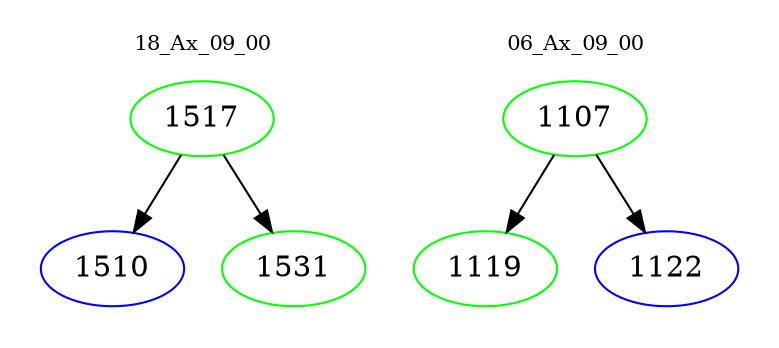 digraph{
subgraph cluster_0 {
color = white
label = "18_Ax_09_00";
fontsize=10;
T0_1517 [label="1517", color="green"]
T0_1517 -> T0_1510 [color="black"]
T0_1510 [label="1510", color="blue"]
T0_1517 -> T0_1531 [color="black"]
T0_1531 [label="1531", color="green"]
}
subgraph cluster_1 {
color = white
label = "06_Ax_09_00";
fontsize=10;
T1_1107 [label="1107", color="green"]
T1_1107 -> T1_1119 [color="black"]
T1_1119 [label="1119", color="green"]
T1_1107 -> T1_1122 [color="black"]
T1_1122 [label="1122", color="blue"]
}
}
